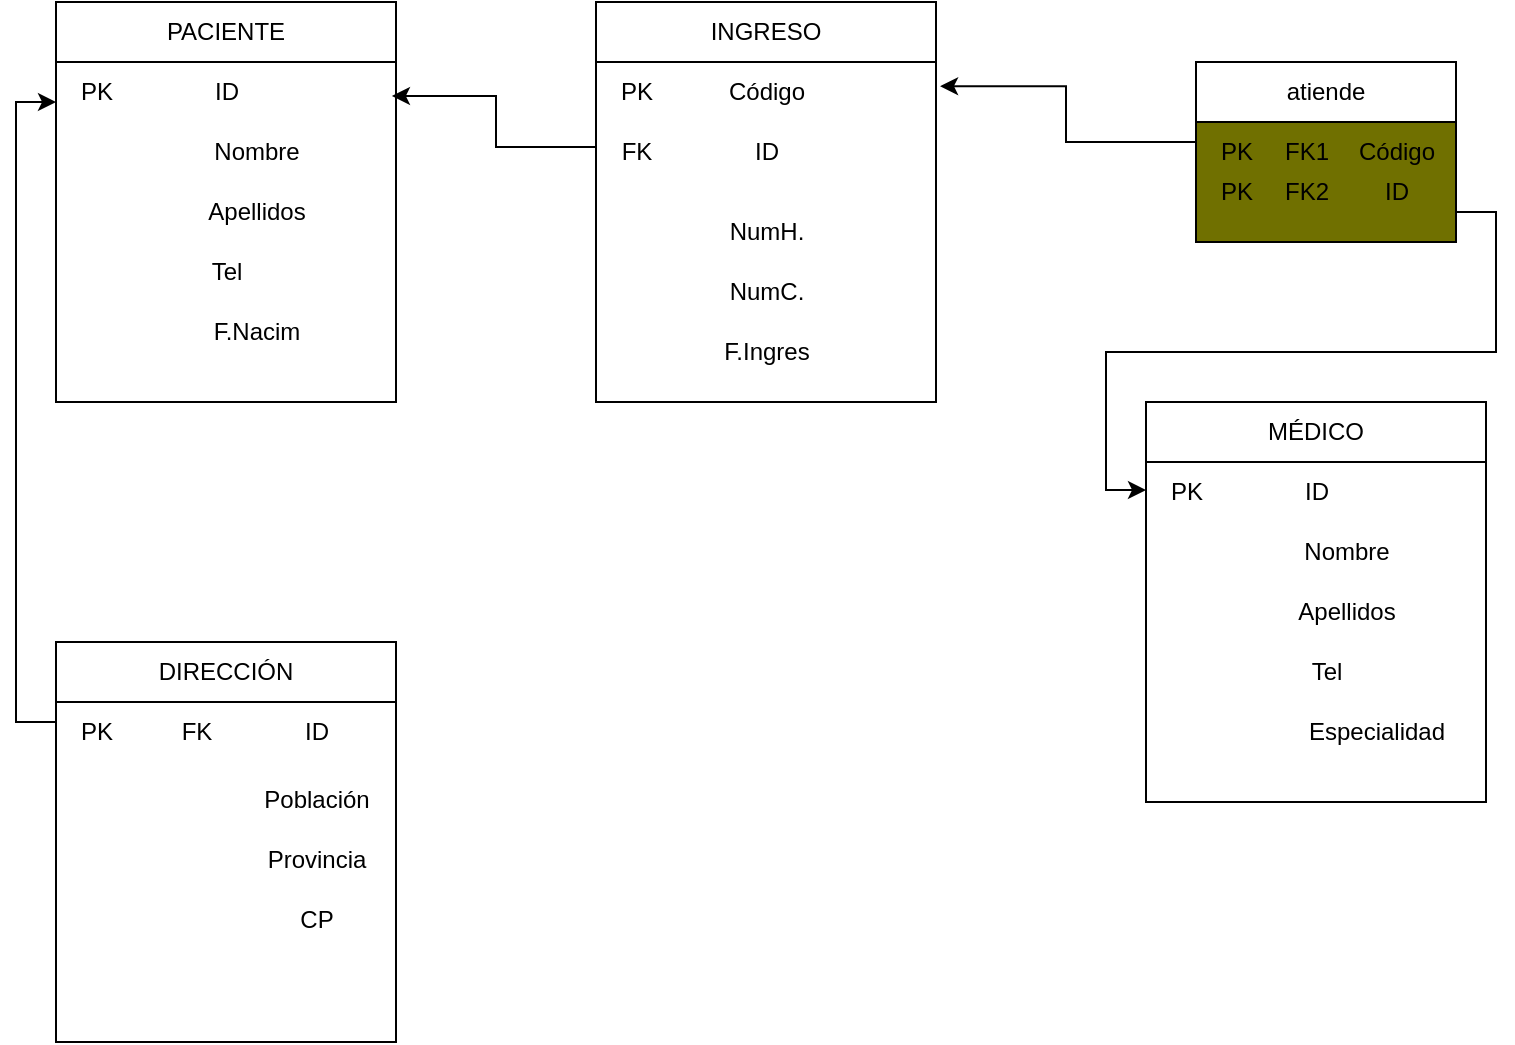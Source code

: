 <mxfile version="24.9.2">
  <diagram name="Página-1" id="wwv6q9jplnJkL0I1O7eo">
    <mxGraphModel dx="1032" dy="1113" grid="1" gridSize="10" guides="1" tooltips="1" connect="1" arrows="1" fold="1" page="1" pageScale="1" pageWidth="1169" pageHeight="827" math="0" shadow="0">
      <root>
        <mxCell id="0" />
        <mxCell id="1" parent="0" />
        <mxCell id="ZVQWpCRBHmWW-HPbkQY--1" value="" style="whiteSpace=wrap;html=1;aspect=fixed;" vertex="1" parent="1">
          <mxGeometry x="40" y="60" width="170" height="170" as="geometry" />
        </mxCell>
        <mxCell id="ZVQWpCRBHmWW-HPbkQY--2" value="PACIENTE" style="rounded=0;whiteSpace=wrap;html=1;" vertex="1" parent="1">
          <mxGeometry x="40" y="30" width="170" height="30" as="geometry" />
        </mxCell>
        <mxCell id="ZVQWpCRBHmWW-HPbkQY--3" value="" style="whiteSpace=wrap;html=1;aspect=fixed;" vertex="1" parent="1">
          <mxGeometry x="310" y="60" width="170" height="170" as="geometry" />
        </mxCell>
        <mxCell id="ZVQWpCRBHmWW-HPbkQY--4" value="INGRESO" style="rounded=0;whiteSpace=wrap;html=1;" vertex="1" parent="1">
          <mxGeometry x="310" y="30" width="170" height="30" as="geometry" />
        </mxCell>
        <mxCell id="ZVQWpCRBHmWW-HPbkQY--5" value="" style="whiteSpace=wrap;html=1;aspect=fixed;" vertex="1" parent="1">
          <mxGeometry x="40" y="380" width="170" height="170" as="geometry" />
        </mxCell>
        <mxCell id="ZVQWpCRBHmWW-HPbkQY--6" value="DIRECCIÓN" style="rounded=0;whiteSpace=wrap;html=1;" vertex="1" parent="1">
          <mxGeometry x="40" y="350" width="170" height="30" as="geometry" />
        </mxCell>
        <mxCell id="ZVQWpCRBHmWW-HPbkQY--7" value="" style="whiteSpace=wrap;html=1;aspect=fixed;" vertex="1" parent="1">
          <mxGeometry x="585" y="260" width="170" height="170" as="geometry" />
        </mxCell>
        <mxCell id="ZVQWpCRBHmWW-HPbkQY--8" value="MÉDICO" style="rounded=0;whiteSpace=wrap;html=1;" vertex="1" parent="1">
          <mxGeometry x="585" y="230" width="170" height="30" as="geometry" />
        </mxCell>
        <mxCell id="ZVQWpCRBHmWW-HPbkQY--9" value="PK" style="text;html=1;align=center;verticalAlign=middle;resizable=0;points=[];autosize=1;strokeColor=none;fillColor=none;" vertex="1" parent="1">
          <mxGeometry x="40" y="60" width="40" height="30" as="geometry" />
        </mxCell>
        <mxCell id="ZVQWpCRBHmWW-HPbkQY--10" value="ID" style="text;html=1;align=center;verticalAlign=middle;resizable=0;points=[];autosize=1;strokeColor=none;fillColor=none;" vertex="1" parent="1">
          <mxGeometry x="105" y="60" width="40" height="30" as="geometry" />
        </mxCell>
        <mxCell id="ZVQWpCRBHmWW-HPbkQY--11" value="Nombre" style="text;html=1;align=center;verticalAlign=middle;resizable=0;points=[];autosize=1;strokeColor=none;fillColor=none;" vertex="1" parent="1">
          <mxGeometry x="105" y="90" width="70" height="30" as="geometry" />
        </mxCell>
        <mxCell id="ZVQWpCRBHmWW-HPbkQY--12" value="Apellidos" style="text;html=1;align=center;verticalAlign=middle;resizable=0;points=[];autosize=1;strokeColor=none;fillColor=none;" vertex="1" parent="1">
          <mxGeometry x="105" y="120" width="70" height="30" as="geometry" />
        </mxCell>
        <mxCell id="ZVQWpCRBHmWW-HPbkQY--13" value="Tel" style="text;html=1;align=center;verticalAlign=middle;resizable=0;points=[];autosize=1;strokeColor=none;fillColor=none;" vertex="1" parent="1">
          <mxGeometry x="105" y="150" width="40" height="30" as="geometry" />
        </mxCell>
        <mxCell id="ZVQWpCRBHmWW-HPbkQY--14" value="F.Nacim" style="text;html=1;align=center;verticalAlign=middle;resizable=0;points=[];autosize=1;strokeColor=none;fillColor=none;" vertex="1" parent="1">
          <mxGeometry x="105" y="180" width="70" height="30" as="geometry" />
        </mxCell>
        <mxCell id="ZVQWpCRBHmWW-HPbkQY--15" value="PK" style="text;html=1;align=center;verticalAlign=middle;resizable=0;points=[];autosize=1;strokeColor=none;fillColor=none;" vertex="1" parent="1">
          <mxGeometry x="40" y="380" width="40" height="30" as="geometry" />
        </mxCell>
        <mxCell id="ZVQWpCRBHmWW-HPbkQY--16" style="edgeStyle=orthogonalEdgeStyle;rounded=0;orthogonalLoop=1;jettySize=auto;html=1;exitX=0;exitY=0.25;exitDx=0;exitDy=0;entryX=0;entryY=0.667;entryDx=0;entryDy=0;entryPerimeter=0;" edge="1" parent="1" source="ZVQWpCRBHmWW-HPbkQY--5" target="ZVQWpCRBHmWW-HPbkQY--9">
          <mxGeometry relative="1" as="geometry">
            <Array as="points">
              <mxPoint x="40" y="390" />
              <mxPoint x="20" y="390" />
              <mxPoint x="20" y="80" />
            </Array>
          </mxGeometry>
        </mxCell>
        <mxCell id="ZVQWpCRBHmWW-HPbkQY--17" value="FK" style="text;html=1;align=center;verticalAlign=middle;resizable=0;points=[];autosize=1;strokeColor=none;fillColor=none;" vertex="1" parent="1">
          <mxGeometry x="90" y="380" width="40" height="30" as="geometry" />
        </mxCell>
        <mxCell id="ZVQWpCRBHmWW-HPbkQY--18" value="ID" style="text;html=1;align=center;verticalAlign=middle;resizable=0;points=[];autosize=1;strokeColor=none;fillColor=none;" vertex="1" parent="1">
          <mxGeometry x="150" y="380" width="40" height="30" as="geometry" />
        </mxCell>
        <mxCell id="ZVQWpCRBHmWW-HPbkQY--19" value="Población" style="text;html=1;align=center;verticalAlign=middle;resizable=0;points=[];autosize=1;strokeColor=none;fillColor=none;" vertex="1" parent="1">
          <mxGeometry x="130" y="414" width="80" height="30" as="geometry" />
        </mxCell>
        <mxCell id="ZVQWpCRBHmWW-HPbkQY--20" value="Provincia" style="text;html=1;align=center;verticalAlign=middle;resizable=0;points=[];autosize=1;strokeColor=none;fillColor=none;" vertex="1" parent="1">
          <mxGeometry x="135" y="444" width="70" height="30" as="geometry" />
        </mxCell>
        <mxCell id="ZVQWpCRBHmWW-HPbkQY--21" value="CP" style="text;html=1;align=center;verticalAlign=middle;resizable=0;points=[];autosize=1;strokeColor=none;fillColor=none;" vertex="1" parent="1">
          <mxGeometry x="150" y="474" width="40" height="30" as="geometry" />
        </mxCell>
        <mxCell id="ZVQWpCRBHmWW-HPbkQY--22" value="PK" style="text;html=1;align=center;verticalAlign=middle;resizable=0;points=[];autosize=1;strokeColor=none;fillColor=none;" vertex="1" parent="1">
          <mxGeometry x="310" y="60" width="40" height="30" as="geometry" />
        </mxCell>
        <mxCell id="ZVQWpCRBHmWW-HPbkQY--23" value="Código" style="text;html=1;align=center;verticalAlign=middle;resizable=0;points=[];autosize=1;strokeColor=none;fillColor=none;" vertex="1" parent="1">
          <mxGeometry x="365" y="60" width="60" height="30" as="geometry" />
        </mxCell>
        <mxCell id="ZVQWpCRBHmWW-HPbkQY--24" value="FK" style="text;html=1;align=center;verticalAlign=middle;resizable=0;points=[];autosize=1;strokeColor=none;fillColor=none;" vertex="1" parent="1">
          <mxGeometry x="310" y="90" width="40" height="30" as="geometry" />
        </mxCell>
        <mxCell id="ZVQWpCRBHmWW-HPbkQY--25" value="ID" style="text;html=1;align=center;verticalAlign=middle;resizable=0;points=[];autosize=1;strokeColor=none;fillColor=none;" vertex="1" parent="1">
          <mxGeometry x="375" y="90" width="40" height="30" as="geometry" />
        </mxCell>
        <mxCell id="ZVQWpCRBHmWW-HPbkQY--26" value="NumH." style="text;html=1;align=center;verticalAlign=middle;resizable=0;points=[];autosize=1;strokeColor=none;fillColor=none;" vertex="1" parent="1">
          <mxGeometry x="365" y="130" width="60" height="30" as="geometry" />
        </mxCell>
        <mxCell id="ZVQWpCRBHmWW-HPbkQY--27" value="NumC." style="text;html=1;align=center;verticalAlign=middle;resizable=0;points=[];autosize=1;strokeColor=none;fillColor=none;" vertex="1" parent="1">
          <mxGeometry x="365" y="160" width="60" height="30" as="geometry" />
        </mxCell>
        <mxCell id="ZVQWpCRBHmWW-HPbkQY--28" value="F.Ingres" style="text;html=1;align=center;verticalAlign=middle;resizable=0;points=[];autosize=1;strokeColor=none;fillColor=none;" vertex="1" parent="1">
          <mxGeometry x="360" y="190" width="70" height="30" as="geometry" />
        </mxCell>
        <mxCell id="ZVQWpCRBHmWW-HPbkQY--29" style="edgeStyle=orthogonalEdgeStyle;rounded=0;orthogonalLoop=1;jettySize=auto;html=1;exitX=0;exitY=0.25;exitDx=0;exitDy=0;entryX=0.988;entryY=0.1;entryDx=0;entryDy=0;entryPerimeter=0;" edge="1" parent="1" source="ZVQWpCRBHmWW-HPbkQY--3" target="ZVQWpCRBHmWW-HPbkQY--1">
          <mxGeometry relative="1" as="geometry" />
        </mxCell>
        <mxCell id="ZVQWpCRBHmWW-HPbkQY--30" value="PK" style="text;html=1;align=center;verticalAlign=middle;resizable=0;points=[];autosize=1;strokeColor=none;fillColor=none;" vertex="1" parent="1">
          <mxGeometry x="585" y="260" width="40" height="30" as="geometry" />
        </mxCell>
        <mxCell id="ZVQWpCRBHmWW-HPbkQY--31" value="ID" style="text;html=1;align=center;verticalAlign=middle;resizable=0;points=[];autosize=1;strokeColor=none;fillColor=none;" vertex="1" parent="1">
          <mxGeometry x="650" y="260" width="40" height="30" as="geometry" />
        </mxCell>
        <mxCell id="ZVQWpCRBHmWW-HPbkQY--32" value="Nombre" style="text;html=1;align=center;verticalAlign=middle;resizable=0;points=[];autosize=1;strokeColor=none;fillColor=none;" vertex="1" parent="1">
          <mxGeometry x="650" y="290" width="70" height="30" as="geometry" />
        </mxCell>
        <mxCell id="ZVQWpCRBHmWW-HPbkQY--33" value="Apellidos" style="text;html=1;align=center;verticalAlign=middle;resizable=0;points=[];autosize=1;strokeColor=none;fillColor=none;" vertex="1" parent="1">
          <mxGeometry x="650" y="320" width="70" height="30" as="geometry" />
        </mxCell>
        <mxCell id="ZVQWpCRBHmWW-HPbkQY--34" value="Tel" style="text;html=1;align=center;verticalAlign=middle;resizable=0;points=[];autosize=1;strokeColor=none;fillColor=none;" vertex="1" parent="1">
          <mxGeometry x="655" y="350" width="40" height="30" as="geometry" />
        </mxCell>
        <mxCell id="ZVQWpCRBHmWW-HPbkQY--35" value="Especialidad" style="text;html=1;align=center;verticalAlign=middle;resizable=0;points=[];autosize=1;strokeColor=none;fillColor=none;" vertex="1" parent="1">
          <mxGeometry x="650" y="380" width="100" height="30" as="geometry" />
        </mxCell>
        <mxCell id="ZVQWpCRBHmWW-HPbkQY--36" value="" style="rounded=0;whiteSpace=wrap;html=1;fillColor=#707000;" vertex="1" parent="1">
          <mxGeometry x="610" y="90" width="130" height="60" as="geometry" />
        </mxCell>
        <mxCell id="ZVQWpCRBHmWW-HPbkQY--37" value="atiende" style="rounded=0;whiteSpace=wrap;html=1;" vertex="1" parent="1">
          <mxGeometry x="610" y="60" width="130" height="30" as="geometry" />
        </mxCell>
        <mxCell id="ZVQWpCRBHmWW-HPbkQY--38" value="PK" style="text;html=1;align=center;verticalAlign=middle;resizable=0;points=[];autosize=1;strokeColor=none;fillColor=none;" vertex="1" parent="1">
          <mxGeometry x="610" y="90" width="40" height="30" as="geometry" />
        </mxCell>
        <mxCell id="ZVQWpCRBHmWW-HPbkQY--39" value="Código" style="text;html=1;align=center;verticalAlign=middle;resizable=0;points=[];autosize=1;strokeColor=none;fillColor=none;" vertex="1" parent="1">
          <mxGeometry x="680" y="90" width="60" height="30" as="geometry" />
        </mxCell>
        <mxCell id="ZVQWpCRBHmWW-HPbkQY--40" value="PK" style="text;html=1;align=center;verticalAlign=middle;resizable=0;points=[];autosize=1;strokeColor=none;fillColor=none;" vertex="1" parent="1">
          <mxGeometry x="610" y="110" width="40" height="30" as="geometry" />
        </mxCell>
        <mxCell id="ZVQWpCRBHmWW-HPbkQY--42" value="FK1" style="text;html=1;align=center;verticalAlign=middle;resizable=0;points=[];autosize=1;strokeColor=none;fillColor=none;" vertex="1" parent="1">
          <mxGeometry x="640" y="90" width="50" height="30" as="geometry" />
        </mxCell>
        <mxCell id="ZVQWpCRBHmWW-HPbkQY--43" value="FK2" style="text;html=1;align=center;verticalAlign=middle;resizable=0;points=[];autosize=1;strokeColor=none;fillColor=none;" vertex="1" parent="1">
          <mxGeometry x="640" y="110" width="50" height="30" as="geometry" />
        </mxCell>
        <mxCell id="ZVQWpCRBHmWW-HPbkQY--44" value="ID" style="text;html=1;align=center;verticalAlign=middle;resizable=0;points=[];autosize=1;strokeColor=none;fillColor=none;" vertex="1" parent="1">
          <mxGeometry x="690" y="110" width="40" height="30" as="geometry" />
        </mxCell>
        <mxCell id="ZVQWpCRBHmWW-HPbkQY--45" style="edgeStyle=orthogonalEdgeStyle;rounded=0;orthogonalLoop=1;jettySize=auto;html=1;exitX=0;exitY=0.5;exitDx=0;exitDy=0;entryX=1.012;entryY=0.071;entryDx=0;entryDy=0;entryPerimeter=0;" edge="1" parent="1" source="ZVQWpCRBHmWW-HPbkQY--37" target="ZVQWpCRBHmWW-HPbkQY--3">
          <mxGeometry relative="1" as="geometry">
            <Array as="points">
              <mxPoint x="610" y="100" />
              <mxPoint x="545" y="100" />
              <mxPoint x="545" y="72" />
            </Array>
          </mxGeometry>
        </mxCell>
        <mxCell id="ZVQWpCRBHmWW-HPbkQY--47" style="edgeStyle=orthogonalEdgeStyle;rounded=0;orthogonalLoop=1;jettySize=auto;html=1;exitX=1;exitY=0.75;exitDx=0;exitDy=0;entryX=0;entryY=0.467;entryDx=0;entryDy=0;entryPerimeter=0;" edge="1" parent="1" source="ZVQWpCRBHmWW-HPbkQY--36" target="ZVQWpCRBHmWW-HPbkQY--30">
          <mxGeometry relative="1" as="geometry" />
        </mxCell>
      </root>
    </mxGraphModel>
  </diagram>
</mxfile>
